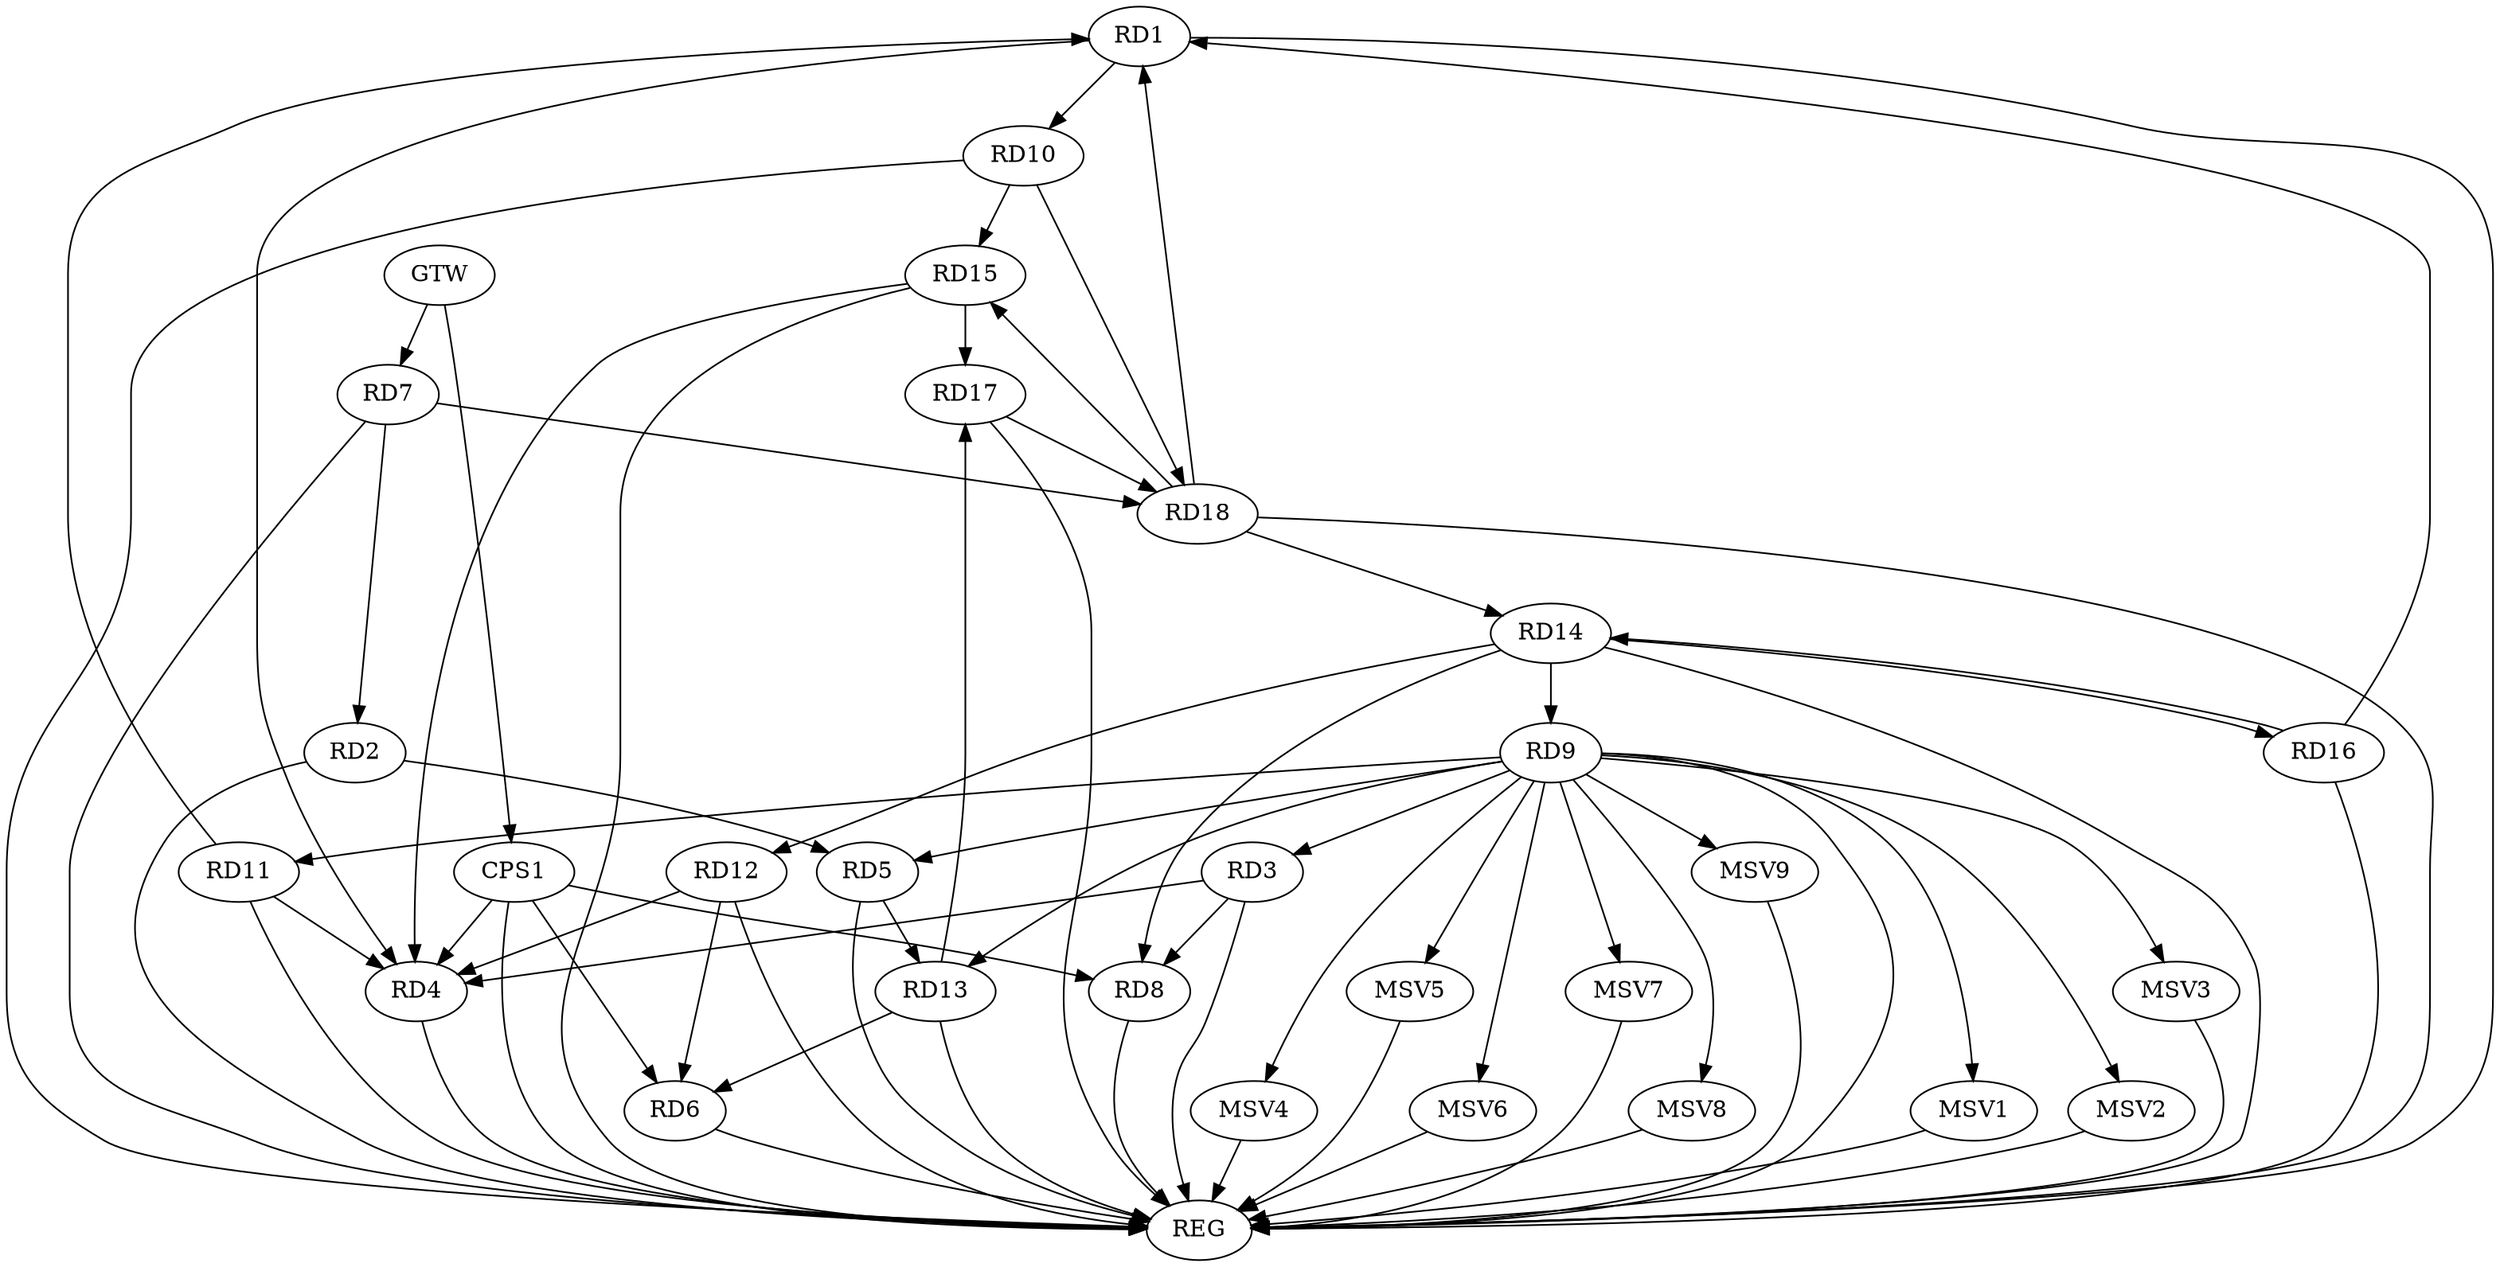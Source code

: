 strict digraph G {
  RD1 [ label="RD1" ];
  RD2 [ label="RD2" ];
  RD3 [ label="RD3" ];
  RD4 [ label="RD4" ];
  RD5 [ label="RD5" ];
  RD6 [ label="RD6" ];
  RD7 [ label="RD7" ];
  RD8 [ label="RD8" ];
  RD9 [ label="RD9" ];
  RD10 [ label="RD10" ];
  RD11 [ label="RD11" ];
  RD12 [ label="RD12" ];
  RD13 [ label="RD13" ];
  RD14 [ label="RD14" ];
  RD15 [ label="RD15" ];
  RD16 [ label="RD16" ];
  RD17 [ label="RD17" ];
  RD18 [ label="RD18" ];
  CPS1 [ label="CPS1" ];
  GTW [ label="GTW" ];
  REG [ label="REG" ];
  MSV1 [ label="MSV1" ];
  MSV2 [ label="MSV2" ];
  MSV3 [ label="MSV3" ];
  MSV4 [ label="MSV4" ];
  MSV5 [ label="MSV5" ];
  MSV6 [ label="MSV6" ];
  MSV7 [ label="MSV7" ];
  MSV8 [ label="MSV8" ];
  MSV9 [ label="MSV9" ];
  RD1 -> RD4;
  RD1 -> RD10;
  RD11 -> RD1;
  RD16 -> RD1;
  RD18 -> RD1;
  RD2 -> RD5;
  RD7 -> RD2;
  RD3 -> RD4;
  RD3 -> RD8;
  RD9 -> RD3;
  RD11 -> RD4;
  RD12 -> RD4;
  RD15 -> RD4;
  RD9 -> RD5;
  RD5 -> RD13;
  RD12 -> RD6;
  RD13 -> RD6;
  RD7 -> RD18;
  RD14 -> RD8;
  RD9 -> RD11;
  RD9 -> RD13;
  RD14 -> RD9;
  RD10 -> RD15;
  RD10 -> RD18;
  RD14 -> RD12;
  RD13 -> RD17;
  RD14 -> RD16;
  RD16 -> RD14;
  RD18 -> RD14;
  RD15 -> RD17;
  RD18 -> RD15;
  RD17 -> RD18;
  CPS1 -> RD4;
  CPS1 -> RD6;
  CPS1 -> RD8;
  GTW -> RD7;
  GTW -> CPS1;
  RD1 -> REG;
  RD2 -> REG;
  RD3 -> REG;
  RD4 -> REG;
  RD5 -> REG;
  RD6 -> REG;
  RD7 -> REG;
  RD8 -> REG;
  RD9 -> REG;
  RD10 -> REG;
  RD11 -> REG;
  RD12 -> REG;
  RD13 -> REG;
  RD14 -> REG;
  RD15 -> REG;
  RD16 -> REG;
  RD17 -> REG;
  RD18 -> REG;
  CPS1 -> REG;
  RD9 -> MSV1;
  MSV1 -> REG;
  RD9 -> MSV2;
  MSV2 -> REG;
  RD9 -> MSV3;
  MSV3 -> REG;
  RD9 -> MSV4;
  MSV4 -> REG;
  RD9 -> MSV5;
  MSV5 -> REG;
  RD9 -> MSV6;
  MSV6 -> REG;
  RD9 -> MSV7;
  MSV7 -> REG;
  RD9 -> MSV8;
  RD9 -> MSV9;
  MSV8 -> REG;
  MSV9 -> REG;
}
